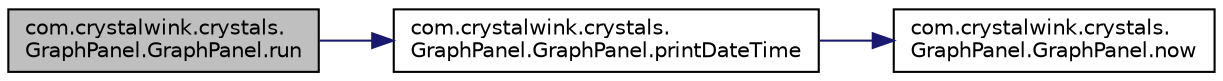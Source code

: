 digraph "com.crystalwink.crystals.GraphPanel.GraphPanel.run"
{
  edge [fontname="Helvetica",fontsize="10",labelfontname="Helvetica",labelfontsize="10"];
  node [fontname="Helvetica",fontsize="10",shape=record];
  rankdir="LR";
  Node1 [label="com.crystalwink.crystals.\lGraphPanel.GraphPanel.run",height=0.2,width=0.4,color="black", fillcolor="grey75", style="filled" fontcolor="black"];
  Node1 -> Node2 [color="midnightblue",fontsize="10",style="solid",fontname="Helvetica"];
  Node2 [label="com.crystalwink.crystals.\lGraphPanel.GraphPanel.printDateTime",height=0.2,width=0.4,color="black", fillcolor="white", style="filled",URL="$classcom_1_1crystalwink_1_1crystals_1_1GraphPanel_1_1GraphPanel.html#a5f5dec8197eb31d03b7eda21fdcea0e0"];
  Node2 -> Node3 [color="midnightblue",fontsize="10",style="solid",fontname="Helvetica"];
  Node3 [label="com.crystalwink.crystals.\lGraphPanel.GraphPanel.now",height=0.2,width=0.4,color="black", fillcolor="white", style="filled",URL="$classcom_1_1crystalwink_1_1crystals_1_1GraphPanel_1_1GraphPanel.html#a23950894d1124c64427a4c1ec24f111a"];
}
